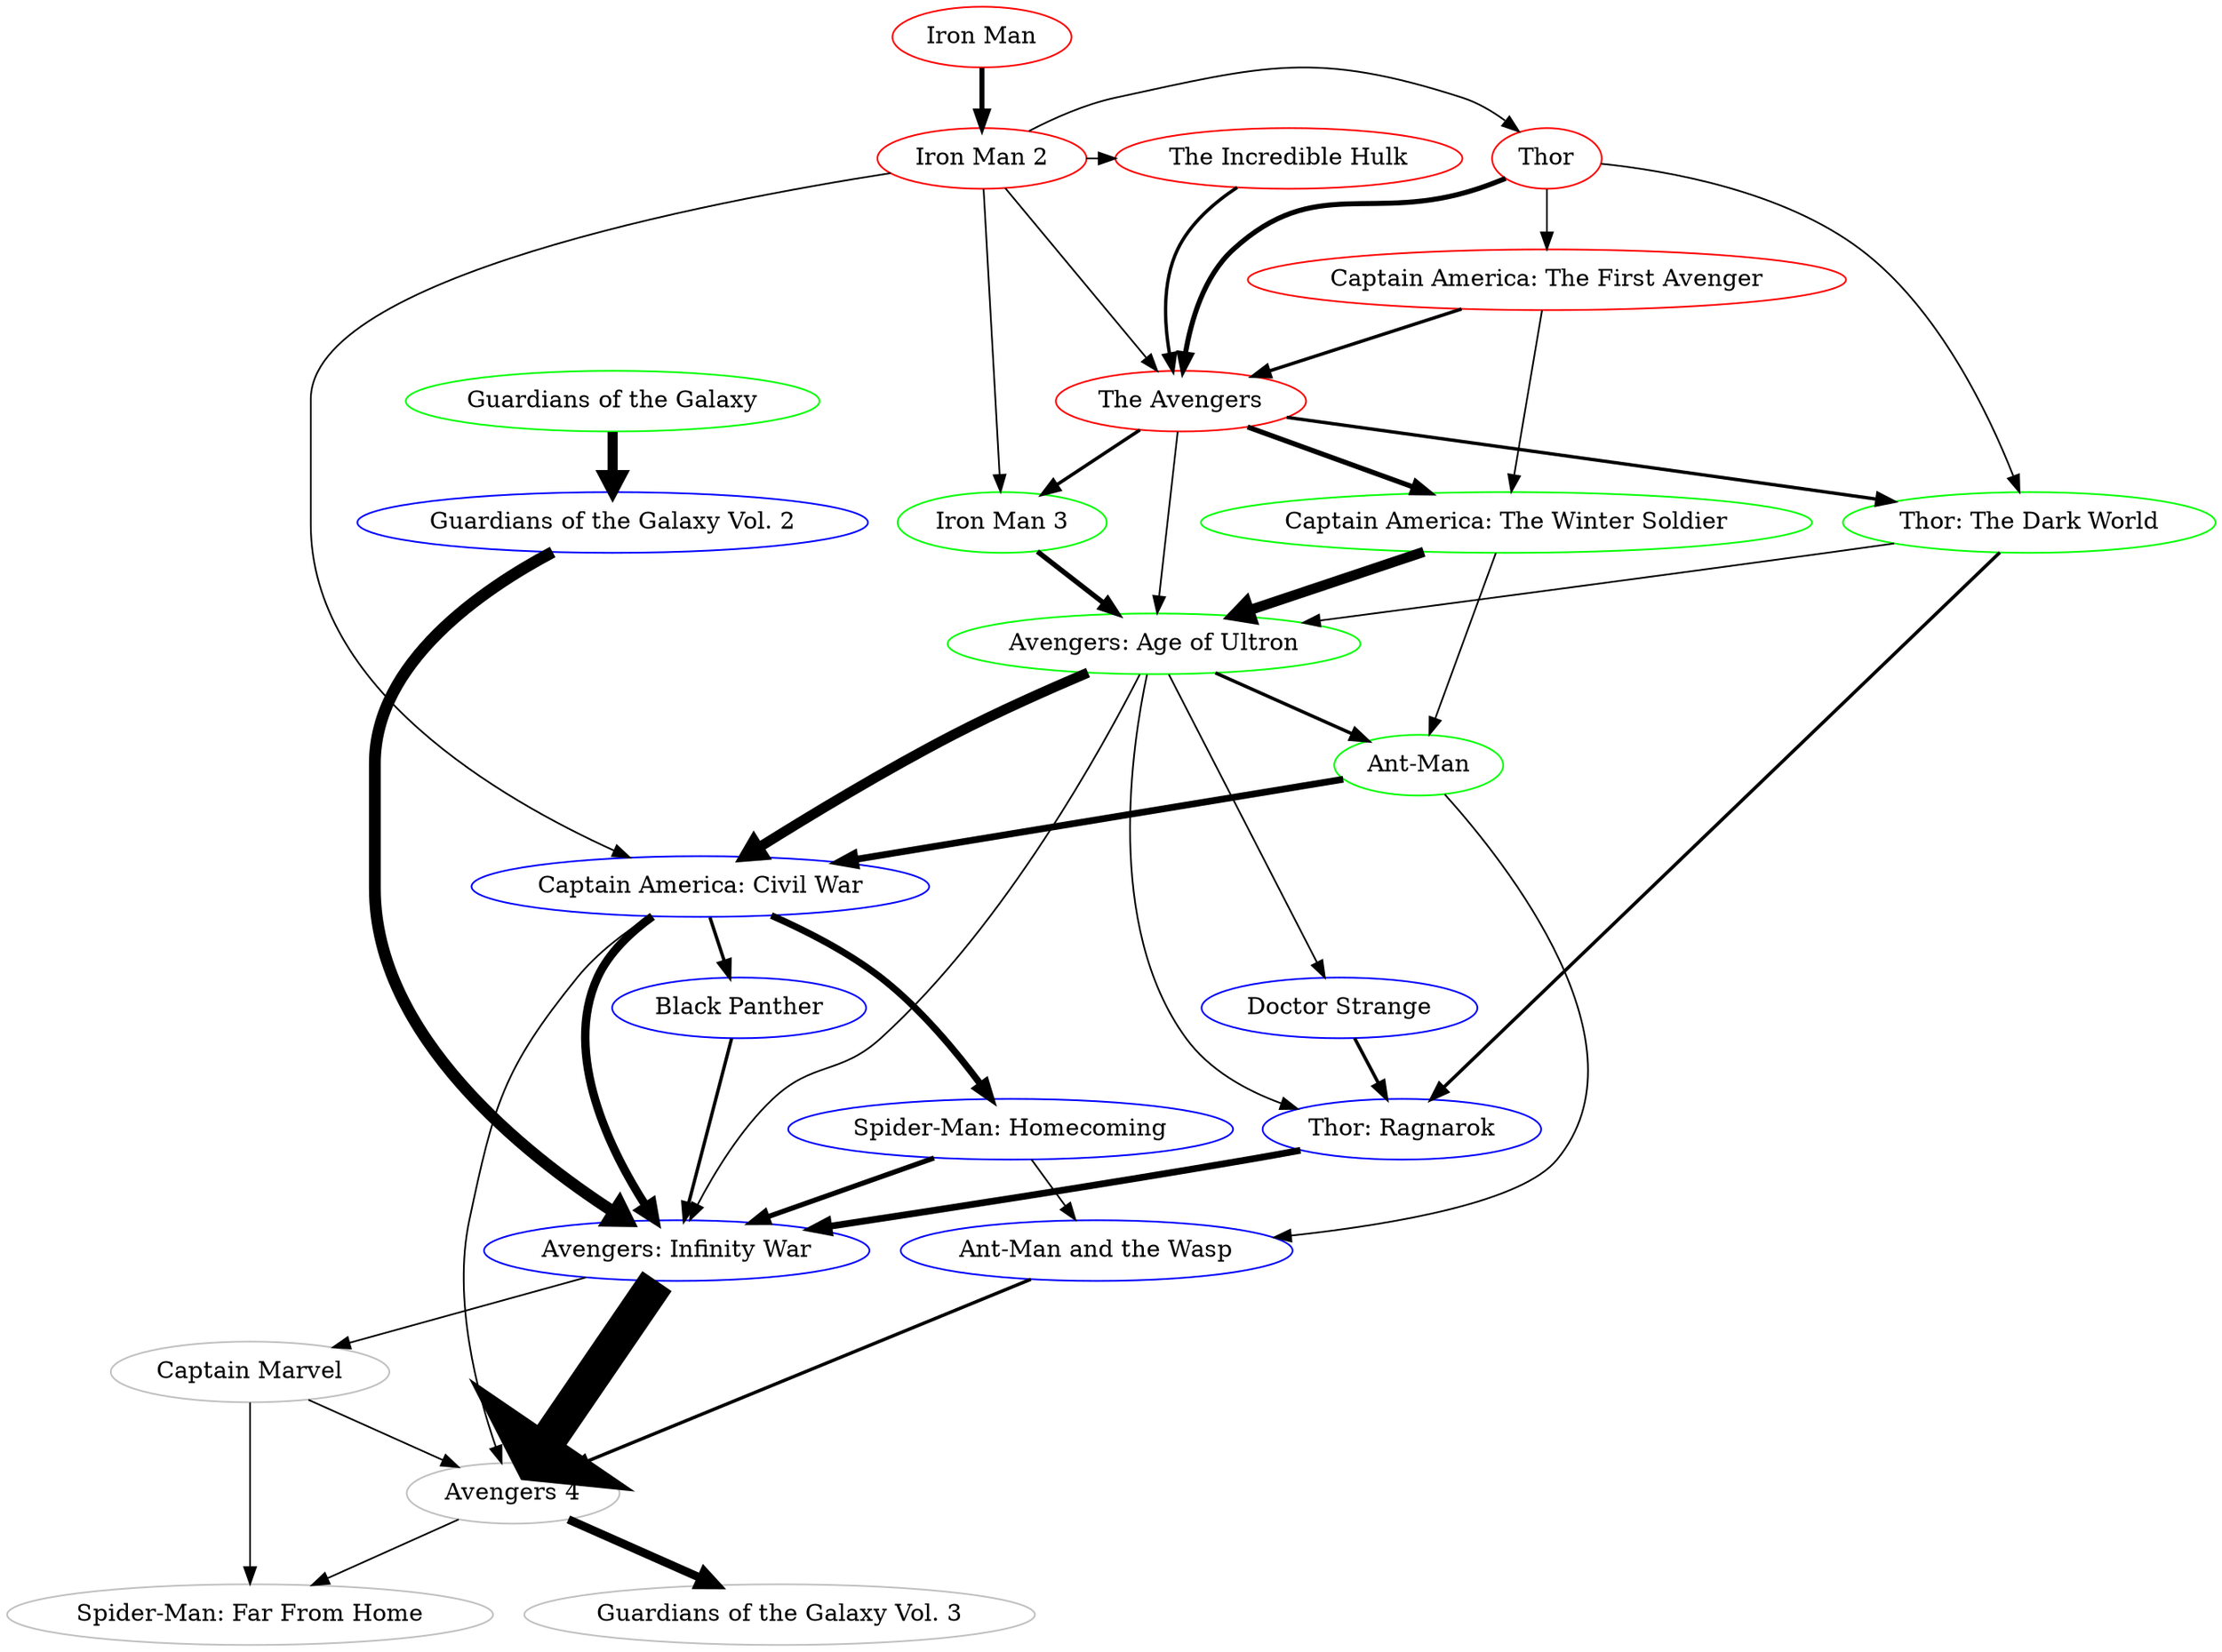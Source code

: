 digraph "marvel" {
   "Ant-Man and the Wasp" [color="blue"];
   "Thor" [color="red"];
   "Thor: Ragnarok" [color="blue"];
   "The Avengers" [color="red"];
   "Iron Man" [color="red"];
   "Iron Man 3" [color="green"];
   "The Incredible Hulk" [color="red"];
   "Doctor Strange" [color="blue"];
   "Iron Man 2" [color="red"];
   "Guardians of the Galaxy Vol. 2" [color="blue"];
   "Captain America: The Winter Soldier" [color="green"];
   "Captain Marvel" [color="grey"];
   "Avengers 4" [color="grey"];
   "Spider-Man: Far From Home" [color="grey"];
   "Avengers: Age of Ultron" [color="green"];
   "Black Panther" [color="blue"];
   "Guardians of the Galaxy Vol. 3" [color="grey"];
   "Thor: The Dark World" [color="green"];
   "Captain America: The First Avenger" [color="red"];
   "Ant-Man" [color="green"];
   "Captain America: Civil War" [color="blue"];
   "Guardians of the Galaxy" [color="green"];
   "Avengers: Infinity War" [color="blue"];
   "Spider-Man: Homecoming" [color="blue"];
"Thor" -> "The Avengers" [penwidth=3];
"Thor" -> "Captain America: The First Avenger" [penwidth=1];
"Thor" -> "Thor: The Dark World" [penwidth=1];
"Spider-Man: Homecoming" -> "Ant-Man and the Wasp" [penwidth=1];
"Spider-Man: Homecoming" -> "Avengers: Infinity War" [penwidth=3];
"Ant-Man and the Wasp" -> "Avengers 4" [penwidth=2];
"The Avengers" -> "Captain America: The Winter Soldier" [penwidth=3];
"The Avengers" -> "Iron Man 3" [penwidth=2];
"The Avengers" -> "Avengers: Age of Ultron" [penwidth=1];
"The Avengers" -> "Thor: The Dark World" [penwidth=2];
"Iron Man" -> "Iron Man 2" [penwidth=3];
"Iron Man 3" -> "Avengers: Age of Ultron" [penwidth=3];
"The Incredible Hulk" -> "The Avengers" [penwidth=2];
"Doctor Strange" -> "Thor: Ragnarok" [penwidth=2];
"Iron Man 2" -> "Thor" [penwidth=1];
"Iron Man 2" -> "The Avengers" [penwidth=1];
"Iron Man 2" -> "Captain America: Civil War" [penwidth=1];
"Iron Man 2" -> "Iron Man 3" [penwidth=1];
"Iron Man 2" -> "The Incredible Hulk" [penwidth=1];
"Guardians of the Galaxy Vol. 2" -> "Avengers: Infinity War" [penwidth=7];
"Captain America: The Winter Soldier" -> "Ant-Man" [penwidth=1];
"Captain America: The Winter Soldier" -> "Avengers: Age of Ultron" [penwidth=6];
"Captain Marvel" -> "Spider-Man: Far From Home" [penwidth=1];
"Captain Marvel" -> "Avengers 4" [penwidth=1];
"Avengers 4" -> "Spider-Man: Far From Home" [penwidth=1];
"Avengers 4" -> "Guardians of the Galaxy Vol. 3" [penwidth=5];
"Avengers: Age of Ultron" -> "Doctor Strange" [penwidth=1];
"Avengers: Age of Ultron" -> "Ant-Man" [penwidth=2];
"Avengers: Age of Ultron" -> "Captain America: Civil War" [penwidth=6];
"Avengers: Age of Ultron" -> "Avengers: Infinity War" [penwidth=1];
"Avengers: Age of Ultron" -> "Thor: Ragnarok" [penwidth=1];
"Black Panther" -> "Avengers: Infinity War" [penwidth=2];
"Thor: The Dark World" -> "Avengers: Age of Ultron" [penwidth=1];
"Thor: The Dark World" -> "Thor: Ragnarok" [penwidth=2];
"Captain America: The First Avenger" -> "The Avengers" [penwidth=2];
"Captain America: The First Avenger" -> "Captain America: The Winter Soldier" [penwidth=1];
"Captain America: Civil War" -> "Avengers 4" [penwidth=1];
"Captain America: Civil War" -> "Black Panther" [penwidth=2];
"Captain America: Civil War" -> "Avengers: Infinity War" [penwidth=5];
"Captain America: Civil War" -> "Spider-Man: Homecoming" [penwidth=4];
"Ant-Man" -> "Ant-Man and the Wasp" [penwidth=1];
"Ant-Man" -> "Captain America: Civil War" [penwidth=4];
"Guardians of the Galaxy" -> "Guardians of the Galaxy Vol. 2" [penwidth=6];
"Avengers: Infinity War" -> "Captain Marvel" [penwidth=1];
"Avengers: Infinity War" -> "Avengers 4" [penwidth=21];
"Thor: Ragnarok" -> "Avengers: Infinity War" [penwidth=4];
    rank=same {"Iron Man 2", "The Incredible Hulk", "Thor"}
    rank=same {"Ant-Man and the Wasp", "Avengers: Infinity War"}
    rank=same {"Doctor Strange", "Black Panther"}
    rank=same {"Captain America: The Winter Soldier", "Guardians of the Galaxy Vol. 2"}
}
